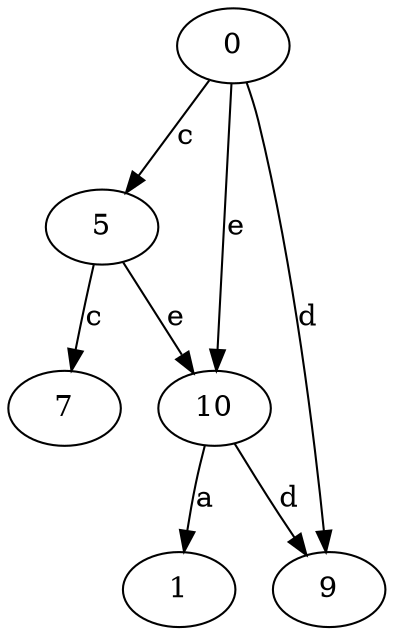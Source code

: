 strict digraph  {
0;
1;
5;
7;
9;
10;
0 -> 5  [label=c];
0 -> 9  [label=d];
0 -> 10  [label=e];
5 -> 7  [label=c];
5 -> 10  [label=e];
10 -> 1  [label=a];
10 -> 9  [label=d];
}
